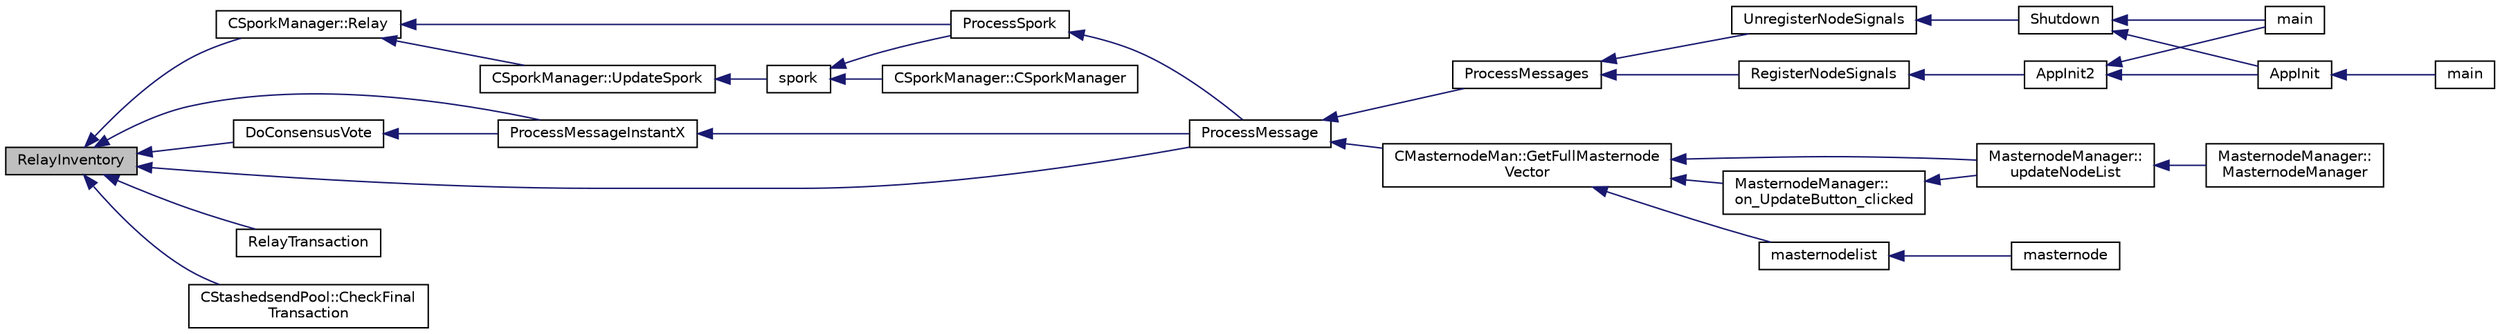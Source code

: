 digraph "RelayInventory"
{
  edge [fontname="Helvetica",fontsize="10",labelfontname="Helvetica",labelfontsize="10"];
  node [fontname="Helvetica",fontsize="10",shape=record];
  rankdir="LR";
  Node746 [label="RelayInventory",height=0.2,width=0.4,color="black", fillcolor="grey75", style="filled", fontcolor="black"];
  Node746 -> Node747 [dir="back",color="midnightblue",fontsize="10",style="solid",fontname="Helvetica"];
  Node747 [label="ProcessMessageInstantX",height=0.2,width=0.4,color="black", fillcolor="white", style="filled",URL="$d6/d5f/instantx_8h.html#aa516cb499ead2691d8ab216a499db5d0"];
  Node747 -> Node748 [dir="back",color="midnightblue",fontsize="10",style="solid",fontname="Helvetica"];
  Node748 [label="ProcessMessage",height=0.2,width=0.4,color="black", fillcolor="white", style="filled",URL="$df/d0a/main_8cpp.html#a8ba92b1a4bce3c835e887a9073d17d8e"];
  Node748 -> Node749 [dir="back",color="midnightblue",fontsize="10",style="solid",fontname="Helvetica"];
  Node749 [label="ProcessMessages",height=0.2,width=0.4,color="black", fillcolor="white", style="filled",URL="$d4/dbf/main_8h.html#a196f9318f02448b85b28d612698934fd"];
  Node749 -> Node750 [dir="back",color="midnightblue",fontsize="10",style="solid",fontname="Helvetica"];
  Node750 [label="RegisterNodeSignals",height=0.2,width=0.4,color="black", fillcolor="white", style="filled",URL="$d4/dbf/main_8h.html#ab02615ff65f91d69f8d786ec900baa8a",tooltip="Register with a network node to receive its signals. "];
  Node750 -> Node751 [dir="back",color="midnightblue",fontsize="10",style="solid",fontname="Helvetica"];
  Node751 [label="AppInit2",height=0.2,width=0.4,color="black", fillcolor="white", style="filled",URL="$d8/dc0/init_8h.html#a1a4c1bfbf6ba1db77e988b89b9cadfd3",tooltip="Initialize ion. "];
  Node751 -> Node752 [dir="back",color="midnightblue",fontsize="10",style="solid",fontname="Helvetica"];
  Node752 [label="AppInit",height=0.2,width=0.4,color="black", fillcolor="white", style="filled",URL="$d4/d35/iond_8cpp.html#ac59316b767e6984e1285f0531275286b"];
  Node752 -> Node753 [dir="back",color="midnightblue",fontsize="10",style="solid",fontname="Helvetica"];
  Node753 [label="main",height=0.2,width=0.4,color="black", fillcolor="white", style="filled",URL="$d4/d35/iond_8cpp.html#a0ddf1224851353fc92bfbff6f499fa97"];
  Node751 -> Node754 [dir="back",color="midnightblue",fontsize="10",style="solid",fontname="Helvetica"];
  Node754 [label="main",height=0.2,width=0.4,color="black", fillcolor="white", style="filled",URL="$d5/d2d/ion_8cpp.html#a0ddf1224851353fc92bfbff6f499fa97"];
  Node749 -> Node755 [dir="back",color="midnightblue",fontsize="10",style="solid",fontname="Helvetica"];
  Node755 [label="UnregisterNodeSignals",height=0.2,width=0.4,color="black", fillcolor="white", style="filled",URL="$d4/dbf/main_8h.html#a3ef0cc6e9d9d6435ee2a5569244d6ebd",tooltip="Unregister a network node. "];
  Node755 -> Node756 [dir="back",color="midnightblue",fontsize="10",style="solid",fontname="Helvetica"];
  Node756 [label="Shutdown",height=0.2,width=0.4,color="black", fillcolor="white", style="filled",URL="$d8/dc0/init_8h.html#ac5f038c2b480cf9ef5e19e3eba8dbaf9"];
  Node756 -> Node752 [dir="back",color="midnightblue",fontsize="10",style="solid",fontname="Helvetica"];
  Node756 -> Node754 [dir="back",color="midnightblue",fontsize="10",style="solid",fontname="Helvetica"];
  Node748 -> Node757 [dir="back",color="midnightblue",fontsize="10",style="solid",fontname="Helvetica"];
  Node757 [label="CMasternodeMan::GetFullMasternode\lVector",height=0.2,width=0.4,color="black", fillcolor="white", style="filled",URL="$dc/d6b/class_c_masternode_man.html#ab39e213a7601e1bef2eba1d5d63206f5"];
  Node757 -> Node758 [dir="back",color="midnightblue",fontsize="10",style="solid",fontname="Helvetica"];
  Node758 [label="MasternodeManager::\lupdateNodeList",height=0.2,width=0.4,color="black", fillcolor="white", style="filled",URL="$d9/d70/class_masternode_manager.html#a5485a8bd6ccf673027165cc1207dfae9"];
  Node758 -> Node759 [dir="back",color="midnightblue",fontsize="10",style="solid",fontname="Helvetica"];
  Node759 [label="MasternodeManager::\lMasternodeManager",height=0.2,width=0.4,color="black", fillcolor="white", style="filled",URL="$d9/d70/class_masternode_manager.html#ad18cb99065e056e6b791e2356de826bf"];
  Node757 -> Node760 [dir="back",color="midnightblue",fontsize="10",style="solid",fontname="Helvetica"];
  Node760 [label="MasternodeManager::\lon_UpdateButton_clicked",height=0.2,width=0.4,color="black", fillcolor="white", style="filled",URL="$d9/d70/class_masternode_manager.html#ae8d07b4d869e3eb09fe1be445eff0430"];
  Node760 -> Node758 [dir="back",color="midnightblue",fontsize="10",style="solid",fontname="Helvetica"];
  Node757 -> Node761 [dir="back",color="midnightblue",fontsize="10",style="solid",fontname="Helvetica"];
  Node761 [label="masternodelist",height=0.2,width=0.4,color="black", fillcolor="white", style="filled",URL="$d5/d6b/rpcstashedsend_8cpp.html#a3a7ed7e37f21eb2912afc6e776f7236c"];
  Node761 -> Node762 [dir="back",color="midnightblue",fontsize="10",style="solid",fontname="Helvetica"];
  Node762 [label="masternode",height=0.2,width=0.4,color="black", fillcolor="white", style="filled",URL="$d5/d6b/rpcstashedsend_8cpp.html#a30609e443aeb47c29ed0878d16b1b5e1"];
  Node746 -> Node763 [dir="back",color="midnightblue",fontsize="10",style="solid",fontname="Helvetica"];
  Node763 [label="DoConsensusVote",height=0.2,width=0.4,color="black", fillcolor="white", style="filled",URL="$d6/d5f/instantx_8h.html#a0753801d6e6eb2cb230a85a6ba6fd371"];
  Node763 -> Node747 [dir="back",color="midnightblue",fontsize="10",style="solid",fontname="Helvetica"];
  Node746 -> Node748 [dir="back",color="midnightblue",fontsize="10",style="solid",fontname="Helvetica"];
  Node746 -> Node764 [dir="back",color="midnightblue",fontsize="10",style="solid",fontname="Helvetica"];
  Node764 [label="RelayTransaction",height=0.2,width=0.4,color="black", fillcolor="white", style="filled",URL="$d7/d97/net_8h.html#aa7eea5ebcc85b5a7a0ae3716608bfffe"];
  Node746 -> Node765 [dir="back",color="midnightblue",fontsize="10",style="solid",fontname="Helvetica"];
  Node765 [label="CSporkManager::Relay",height=0.2,width=0.4,color="black", fillcolor="white", style="filled",URL="$d2/d5e/class_c_spork_manager.html#ae8651894670c02ecb5f99806376d5af2"];
  Node765 -> Node766 [dir="back",color="midnightblue",fontsize="10",style="solid",fontname="Helvetica"];
  Node766 [label="ProcessSpork",height=0.2,width=0.4,color="black", fillcolor="white", style="filled",URL="$d0/d24/spork_8h.html#a3f9c24c1f4c012152fb4422ca981610a"];
  Node766 -> Node748 [dir="back",color="midnightblue",fontsize="10",style="solid",fontname="Helvetica"];
  Node765 -> Node767 [dir="back",color="midnightblue",fontsize="10",style="solid",fontname="Helvetica"];
  Node767 [label="CSporkManager::UpdateSpork",height=0.2,width=0.4,color="black", fillcolor="white", style="filled",URL="$d2/d5e/class_c_spork_manager.html#a51293c5c9db22f4435f044b4ccb65028"];
  Node767 -> Node768 [dir="back",color="midnightblue",fontsize="10",style="solid",fontname="Helvetica"];
  Node768 [label="spork",height=0.2,width=0.4,color="black", fillcolor="white", style="filled",URL="$db/d48/rpcmisc_8cpp.html#a8dcc7f3e5749bbd1dad163b85d0abdcb"];
  Node768 -> Node766 [dir="back",color="midnightblue",fontsize="10",style="solid",fontname="Helvetica"];
  Node768 -> Node769 [dir="back",color="midnightblue",fontsize="10",style="solid",fontname="Helvetica"];
  Node769 [label="CSporkManager::CSporkManager",height=0.2,width=0.4,color="black", fillcolor="white", style="filled",URL="$d2/d5e/class_c_spork_manager.html#af25ba284196ede7288bc9855e7f8a8a5"];
  Node746 -> Node770 [dir="back",color="midnightblue",fontsize="10",style="solid",fontname="Helvetica"];
  Node770 [label="CStashedsendPool::CheckFinal\lTransaction",height=0.2,width=0.4,color="black", fillcolor="white", style="filled",URL="$dd/d8a/class_c_stashedsend_pool.html#aba122588a53a90150595bc4279beb67c"];
}
